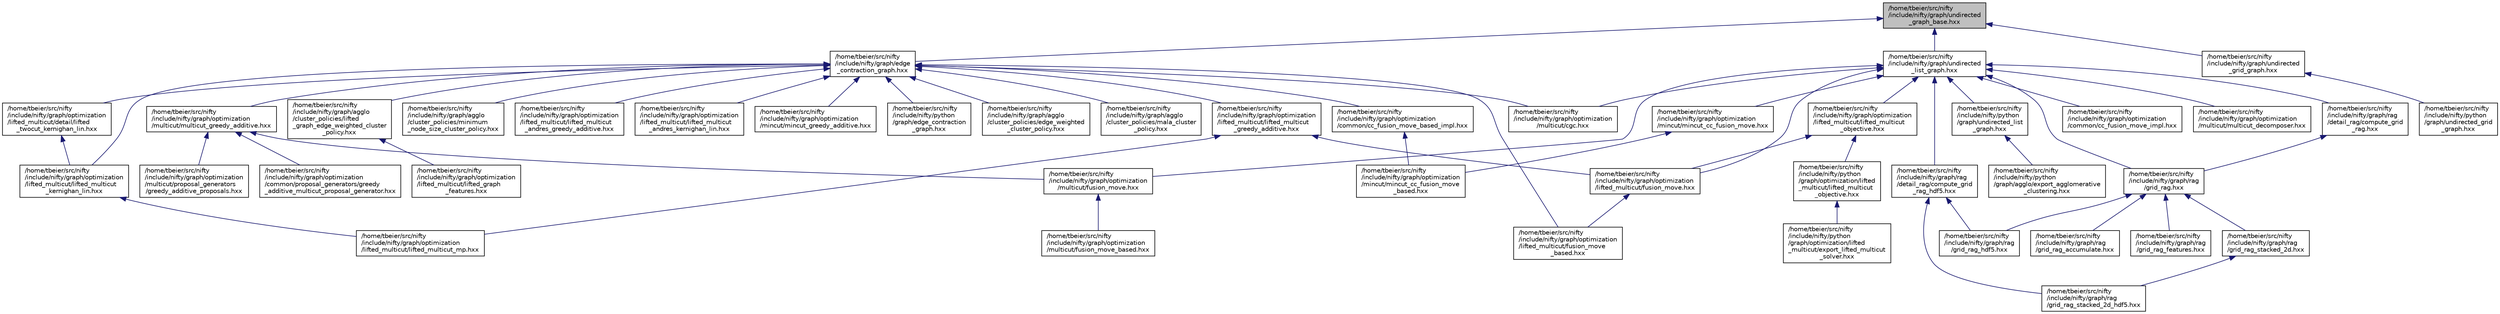 digraph "/home/tbeier/src/nifty/include/nifty/graph/undirected_graph_base.hxx"
{
  edge [fontname="Helvetica",fontsize="10",labelfontname="Helvetica",labelfontsize="10"];
  node [fontname="Helvetica",fontsize="10",shape=record];
  Node1 [label="/home/tbeier/src/nifty\l/include/nifty/graph/undirected\l_graph_base.hxx",height=0.2,width=0.4,color="black", fillcolor="grey75", style="filled", fontcolor="black"];
  Node1 -> Node2 [dir="back",color="midnightblue",fontsize="10",style="solid",fontname="Helvetica"];
  Node2 [label="/home/tbeier/src/nifty\l/include/nifty/graph/edge\l_contraction_graph.hxx",height=0.2,width=0.4,color="black", fillcolor="white", style="filled",URL="$graph_2edge__contraction__graph_8hxx.html"];
  Node2 -> Node3 [dir="back",color="midnightblue",fontsize="10",style="solid",fontname="Helvetica"];
  Node3 [label="/home/tbeier/src/nifty\l/include/nifty/graph/agglo\l/cluster_policies/edge_weighted\l_cluster_policy.hxx",height=0.2,width=0.4,color="black", fillcolor="white", style="filled",URL="$edge__weighted__cluster__policy_8hxx.html"];
  Node2 -> Node4 [dir="back",color="midnightblue",fontsize="10",style="solid",fontname="Helvetica"];
  Node4 [label="/home/tbeier/src/nifty\l/include/nifty/graph/agglo\l/cluster_policies/lifted\l_graph_edge_weighted_cluster\l_policy.hxx",height=0.2,width=0.4,color="black", fillcolor="white", style="filled",URL="$lifted__graph__edge__weighted__cluster__policy_8hxx.html"];
  Node4 -> Node5 [dir="back",color="midnightblue",fontsize="10",style="solid",fontname="Helvetica"];
  Node5 [label="/home/tbeier/src/nifty\l/include/nifty/graph/optimization\l/lifted_multicut/lifted_graph\l_features.hxx",height=0.2,width=0.4,color="black", fillcolor="white", style="filled",URL="$lifted__graph__features_8hxx.html"];
  Node2 -> Node6 [dir="back",color="midnightblue",fontsize="10",style="solid",fontname="Helvetica"];
  Node6 [label="/home/tbeier/src/nifty\l/include/nifty/graph/agglo\l/cluster_policies/mala_cluster\l_policy.hxx",height=0.2,width=0.4,color="black", fillcolor="white", style="filled",URL="$mala__cluster__policy_8hxx.html"];
  Node2 -> Node7 [dir="back",color="midnightblue",fontsize="10",style="solid",fontname="Helvetica"];
  Node7 [label="/home/tbeier/src/nifty\l/include/nifty/graph/agglo\l/cluster_policies/minimum\l_node_size_cluster_policy.hxx",height=0.2,width=0.4,color="black", fillcolor="white", style="filled",URL="$minimum__node__size__cluster__policy_8hxx.html"];
  Node2 -> Node8 [dir="back",color="midnightblue",fontsize="10",style="solid",fontname="Helvetica"];
  Node8 [label="/home/tbeier/src/nifty\l/include/nifty/graph/optimization\l/common/cc_fusion_move_based_impl.hxx",height=0.2,width=0.4,color="black", fillcolor="white", style="filled",URL="$cc__fusion__move__based__impl_8hxx.html"];
  Node8 -> Node9 [dir="back",color="midnightblue",fontsize="10",style="solid",fontname="Helvetica"];
  Node9 [label="/home/tbeier/src/nifty\l/include/nifty/graph/optimization\l/mincut/mincut_cc_fusion_move\l_based.hxx",height=0.2,width=0.4,color="black", fillcolor="white", style="filled",URL="$mincut__cc__fusion__move__based_8hxx.html"];
  Node2 -> Node10 [dir="back",color="midnightblue",fontsize="10",style="solid",fontname="Helvetica"];
  Node10 [label="/home/tbeier/src/nifty\l/include/nifty/graph/optimization\l/lifted_multicut/detail/lifted\l_twocut_kernighan_lin.hxx",height=0.2,width=0.4,color="black", fillcolor="white", style="filled",URL="$lifted__twocut__kernighan__lin_8hxx.html"];
  Node10 -> Node11 [dir="back",color="midnightblue",fontsize="10",style="solid",fontname="Helvetica"];
  Node11 [label="/home/tbeier/src/nifty\l/include/nifty/graph/optimization\l/lifted_multicut/lifted_multicut\l_kernighan_lin.hxx",height=0.2,width=0.4,color="black", fillcolor="white", style="filled",URL="$lifted__multicut__kernighan__lin_8hxx.html"];
  Node11 -> Node12 [dir="back",color="midnightblue",fontsize="10",style="solid",fontname="Helvetica"];
  Node12 [label="/home/tbeier/src/nifty\l/include/nifty/graph/optimization\l/lifted_multicut/lifted_multicut_mp.hxx",height=0.2,width=0.4,color="black", fillcolor="white", style="filled",URL="$lifted__multicut__mp_8hxx.html"];
  Node2 -> Node13 [dir="back",color="midnightblue",fontsize="10",style="solid",fontname="Helvetica"];
  Node13 [label="/home/tbeier/src/nifty\l/include/nifty/graph/optimization\l/lifted_multicut/fusion_move\l_based.hxx",height=0.2,width=0.4,color="black", fillcolor="white", style="filled",URL="$lifted__multicut_2fusion__move__based_8hxx.html"];
  Node2 -> Node14 [dir="back",color="midnightblue",fontsize="10",style="solid",fontname="Helvetica"];
  Node14 [label="/home/tbeier/src/nifty\l/include/nifty/graph/optimization\l/lifted_multicut/lifted_multicut\l_andres_greedy_additive.hxx",height=0.2,width=0.4,color="black", fillcolor="white", style="filled",URL="$lifted__multicut__andres__greedy__additive_8hxx.html"];
  Node2 -> Node15 [dir="back",color="midnightblue",fontsize="10",style="solid",fontname="Helvetica"];
  Node15 [label="/home/tbeier/src/nifty\l/include/nifty/graph/optimization\l/lifted_multicut/lifted_multicut\l_andres_kernighan_lin.hxx",height=0.2,width=0.4,color="black", fillcolor="white", style="filled",URL="$lifted__multicut__andres__kernighan__lin_8hxx.html"];
  Node2 -> Node16 [dir="back",color="midnightblue",fontsize="10",style="solid",fontname="Helvetica"];
  Node16 [label="/home/tbeier/src/nifty\l/include/nifty/graph/optimization\l/lifted_multicut/lifted_multicut\l_greedy_additive.hxx",height=0.2,width=0.4,color="black", fillcolor="white", style="filled",URL="$lifted__multicut__greedy__additive_8hxx.html"];
  Node16 -> Node17 [dir="back",color="midnightblue",fontsize="10",style="solid",fontname="Helvetica"];
  Node17 [label="/home/tbeier/src/nifty\l/include/nifty/graph/optimization\l/lifted_multicut/fusion_move.hxx",height=0.2,width=0.4,color="black", fillcolor="white", style="filled",URL="$lifted__multicut_2fusion__move_8hxx.html"];
  Node17 -> Node13 [dir="back",color="midnightblue",fontsize="10",style="solid",fontname="Helvetica"];
  Node16 -> Node12 [dir="back",color="midnightblue",fontsize="10",style="solid",fontname="Helvetica"];
  Node2 -> Node11 [dir="back",color="midnightblue",fontsize="10",style="solid",fontname="Helvetica"];
  Node2 -> Node18 [dir="back",color="midnightblue",fontsize="10",style="solid",fontname="Helvetica"];
  Node18 [label="/home/tbeier/src/nifty\l/include/nifty/graph/optimization\l/mincut/mincut_greedy_additive.hxx",height=0.2,width=0.4,color="black", fillcolor="white", style="filled",URL="$mincut__greedy__additive_8hxx.html"];
  Node2 -> Node19 [dir="back",color="midnightblue",fontsize="10",style="solid",fontname="Helvetica"];
  Node19 [label="/home/tbeier/src/nifty\l/include/nifty/graph/optimization\l/multicut/cgc.hxx",height=0.2,width=0.4,color="black", fillcolor="white", style="filled",URL="$cgc_8hxx.html"];
  Node2 -> Node20 [dir="back",color="midnightblue",fontsize="10",style="solid",fontname="Helvetica"];
  Node20 [label="/home/tbeier/src/nifty\l/include/nifty/graph/optimization\l/multicut/multicut_greedy_additive.hxx",height=0.2,width=0.4,color="black", fillcolor="white", style="filled",URL="$multicut__greedy__additive_8hxx.html"];
  Node20 -> Node21 [dir="back",color="midnightblue",fontsize="10",style="solid",fontname="Helvetica"];
  Node21 [label="/home/tbeier/src/nifty\l/include/nifty/graph/optimization\l/common/proposal_generators/greedy\l_additive_multicut_proposal_generator.hxx",height=0.2,width=0.4,color="black", fillcolor="white", style="filled",URL="$greedy__additive__multicut__proposal__generator_8hxx.html"];
  Node20 -> Node22 [dir="back",color="midnightblue",fontsize="10",style="solid",fontname="Helvetica"];
  Node22 [label="/home/tbeier/src/nifty\l/include/nifty/graph/optimization\l/multicut/fusion_move.hxx",height=0.2,width=0.4,color="black", fillcolor="white", style="filled",URL="$multicut_2fusion__move_8hxx.html"];
  Node22 -> Node23 [dir="back",color="midnightblue",fontsize="10",style="solid",fontname="Helvetica"];
  Node23 [label="/home/tbeier/src/nifty\l/include/nifty/graph/optimization\l/multicut/fusion_move_based.hxx",height=0.2,width=0.4,color="black", fillcolor="white", style="filled",URL="$multicut_2fusion__move__based_8hxx.html"];
  Node20 -> Node24 [dir="back",color="midnightblue",fontsize="10",style="solid",fontname="Helvetica"];
  Node24 [label="/home/tbeier/src/nifty\l/include/nifty/graph/optimization\l/multicut/proposal_generators\l/greedy_additive_proposals.hxx",height=0.2,width=0.4,color="black", fillcolor="white", style="filled",URL="$greedy__additive__proposals_8hxx.html"];
  Node2 -> Node25 [dir="back",color="midnightblue",fontsize="10",style="solid",fontname="Helvetica"];
  Node25 [label="/home/tbeier/src/nifty\l/include/nifty/python\l/graph/edge_contraction\l_graph.hxx",height=0.2,width=0.4,color="black", fillcolor="white", style="filled",URL="$python_2graph_2edge__contraction__graph_8hxx.html"];
  Node1 -> Node26 [dir="back",color="midnightblue",fontsize="10",style="solid",fontname="Helvetica"];
  Node26 [label="/home/tbeier/src/nifty\l/include/nifty/graph/undirected\l_grid_graph.hxx",height=0.2,width=0.4,color="black", fillcolor="white", style="filled",URL="$graph_2undirected__grid__graph_8hxx.html"];
  Node26 -> Node27 [dir="back",color="midnightblue",fontsize="10",style="solid",fontname="Helvetica"];
  Node27 [label="/home/tbeier/src/nifty\l/include/nifty/python\l/graph/undirected_grid\l_graph.hxx",height=0.2,width=0.4,color="black", fillcolor="white", style="filled",URL="$python_2graph_2undirected__grid__graph_8hxx.html"];
  Node1 -> Node28 [dir="back",color="midnightblue",fontsize="10",style="solid",fontname="Helvetica"];
  Node28 [label="/home/tbeier/src/nifty\l/include/nifty/graph/undirected\l_list_graph.hxx",height=0.2,width=0.4,color="black", fillcolor="white", style="filled",URL="$graph_2undirected__list__graph_8hxx.html"];
  Node28 -> Node29 [dir="back",color="midnightblue",fontsize="10",style="solid",fontname="Helvetica"];
  Node29 [label="/home/tbeier/src/nifty\l/include/nifty/graph/optimization\l/common/cc_fusion_move_impl.hxx",height=0.2,width=0.4,color="black", fillcolor="white", style="filled",URL="$cc__fusion__move__impl_8hxx.html"];
  Node28 -> Node17 [dir="back",color="midnightblue",fontsize="10",style="solid",fontname="Helvetica"];
  Node28 -> Node30 [dir="back",color="midnightblue",fontsize="10",style="solid",fontname="Helvetica"];
  Node30 [label="/home/tbeier/src/nifty\l/include/nifty/graph/optimization\l/lifted_multicut/lifted_multicut\l_objective.hxx",height=0.2,width=0.4,color="black", fillcolor="white", style="filled",URL="$graph_2optimization_2lifted__multicut_2lifted__multicut__objective_8hxx.html"];
  Node30 -> Node17 [dir="back",color="midnightblue",fontsize="10",style="solid",fontname="Helvetica"];
  Node30 -> Node31 [dir="back",color="midnightblue",fontsize="10",style="solid",fontname="Helvetica"];
  Node31 [label="/home/tbeier/src/nifty\l/include/nifty/python\l/graph/optimization/lifted\l_multicut/lifted_multicut\l_objective.hxx",height=0.2,width=0.4,color="black", fillcolor="white", style="filled",URL="$python_2graph_2optimization_2lifted__multicut_2lifted__multicut__objective_8hxx.html"];
  Node31 -> Node32 [dir="back",color="midnightblue",fontsize="10",style="solid",fontname="Helvetica"];
  Node32 [label="/home/tbeier/src/nifty\l/include/nifty/python\l/graph/optimization/lifted\l_multicut/export_lifted_multicut\l_solver.hxx",height=0.2,width=0.4,color="black", fillcolor="white", style="filled",URL="$export__lifted__multicut__solver_8hxx.html"];
  Node28 -> Node33 [dir="back",color="midnightblue",fontsize="10",style="solid",fontname="Helvetica"];
  Node33 [label="/home/tbeier/src/nifty\l/include/nifty/graph/optimization\l/mincut/mincut_cc_fusion_move.hxx",height=0.2,width=0.4,color="black", fillcolor="white", style="filled",URL="$mincut__cc__fusion__move_8hxx.html"];
  Node33 -> Node9 [dir="back",color="midnightblue",fontsize="10",style="solid",fontname="Helvetica"];
  Node28 -> Node19 [dir="back",color="midnightblue",fontsize="10",style="solid",fontname="Helvetica"];
  Node28 -> Node22 [dir="back",color="midnightblue",fontsize="10",style="solid",fontname="Helvetica"];
  Node28 -> Node34 [dir="back",color="midnightblue",fontsize="10",style="solid",fontname="Helvetica"];
  Node34 [label="/home/tbeier/src/nifty\l/include/nifty/graph/optimization\l/multicut/multicut_decomposer.hxx",height=0.2,width=0.4,color="black", fillcolor="white", style="filled",URL="$multicut__decomposer_8hxx.html"];
  Node28 -> Node35 [dir="back",color="midnightblue",fontsize="10",style="solid",fontname="Helvetica"];
  Node35 [label="/home/tbeier/src/nifty\l/include/nifty/graph/rag\l/detail_rag/compute_grid\l_rag.hxx",height=0.2,width=0.4,color="black", fillcolor="white", style="filled",URL="$compute__grid__rag_8hxx.html"];
  Node35 -> Node36 [dir="back",color="midnightblue",fontsize="10",style="solid",fontname="Helvetica"];
  Node36 [label="/home/tbeier/src/nifty\l/include/nifty/graph/rag\l/grid_rag.hxx",height=0.2,width=0.4,color="black", fillcolor="white", style="filled",URL="$grid__rag_8hxx.html"];
  Node36 -> Node37 [dir="back",color="midnightblue",fontsize="10",style="solid",fontname="Helvetica"];
  Node37 [label="/home/tbeier/src/nifty\l/include/nifty/graph/rag\l/grid_rag_accumulate.hxx",height=0.2,width=0.4,color="black", fillcolor="white", style="filled",URL="$grid__rag__accumulate_8hxx.html"];
  Node36 -> Node38 [dir="back",color="midnightblue",fontsize="10",style="solid",fontname="Helvetica"];
  Node38 [label="/home/tbeier/src/nifty\l/include/nifty/graph/rag\l/grid_rag_features.hxx",height=0.2,width=0.4,color="black", fillcolor="white", style="filled",URL="$grid__rag__features_8hxx.html"];
  Node36 -> Node39 [dir="back",color="midnightblue",fontsize="10",style="solid",fontname="Helvetica"];
  Node39 [label="/home/tbeier/src/nifty\l/include/nifty/graph/rag\l/grid_rag_hdf5.hxx",height=0.2,width=0.4,color="black", fillcolor="white", style="filled",URL="$grid__rag__hdf5_8hxx.html"];
  Node36 -> Node40 [dir="back",color="midnightblue",fontsize="10",style="solid",fontname="Helvetica"];
  Node40 [label="/home/tbeier/src/nifty\l/include/nifty/graph/rag\l/grid_rag_stacked_2d.hxx",height=0.2,width=0.4,color="black", fillcolor="white", style="filled",URL="$grid__rag__stacked__2d_8hxx.html"];
  Node40 -> Node41 [dir="back",color="midnightblue",fontsize="10",style="solid",fontname="Helvetica"];
  Node41 [label="/home/tbeier/src/nifty\l/include/nifty/graph/rag\l/grid_rag_stacked_2d_hdf5.hxx",height=0.2,width=0.4,color="black", fillcolor="white", style="filled",URL="$grid__rag__stacked__2d__hdf5_8hxx.html"];
  Node28 -> Node42 [dir="back",color="midnightblue",fontsize="10",style="solid",fontname="Helvetica"];
  Node42 [label="/home/tbeier/src/nifty\l/include/nifty/graph/rag\l/detail_rag/compute_grid\l_rag_hdf5.hxx",height=0.2,width=0.4,color="black", fillcolor="white", style="filled",URL="$compute__grid__rag__hdf5_8hxx.html"];
  Node42 -> Node39 [dir="back",color="midnightblue",fontsize="10",style="solid",fontname="Helvetica"];
  Node42 -> Node41 [dir="back",color="midnightblue",fontsize="10",style="solid",fontname="Helvetica"];
  Node28 -> Node36 [dir="back",color="midnightblue",fontsize="10",style="solid",fontname="Helvetica"];
  Node28 -> Node43 [dir="back",color="midnightblue",fontsize="10",style="solid",fontname="Helvetica"];
  Node43 [label="/home/tbeier/src/nifty\l/include/nifty/python\l/graph/undirected_list\l_graph.hxx",height=0.2,width=0.4,color="black", fillcolor="white", style="filled",URL="$python_2graph_2undirected__list__graph_8hxx.html"];
  Node43 -> Node44 [dir="back",color="midnightblue",fontsize="10",style="solid",fontname="Helvetica"];
  Node44 [label="/home/tbeier/src/nifty\l/include/nifty/python\l/graph/agglo/export_agglomerative\l_clustering.hxx",height=0.2,width=0.4,color="black", fillcolor="white", style="filled",URL="$export__agglomerative__clustering_8hxx.html"];
}
